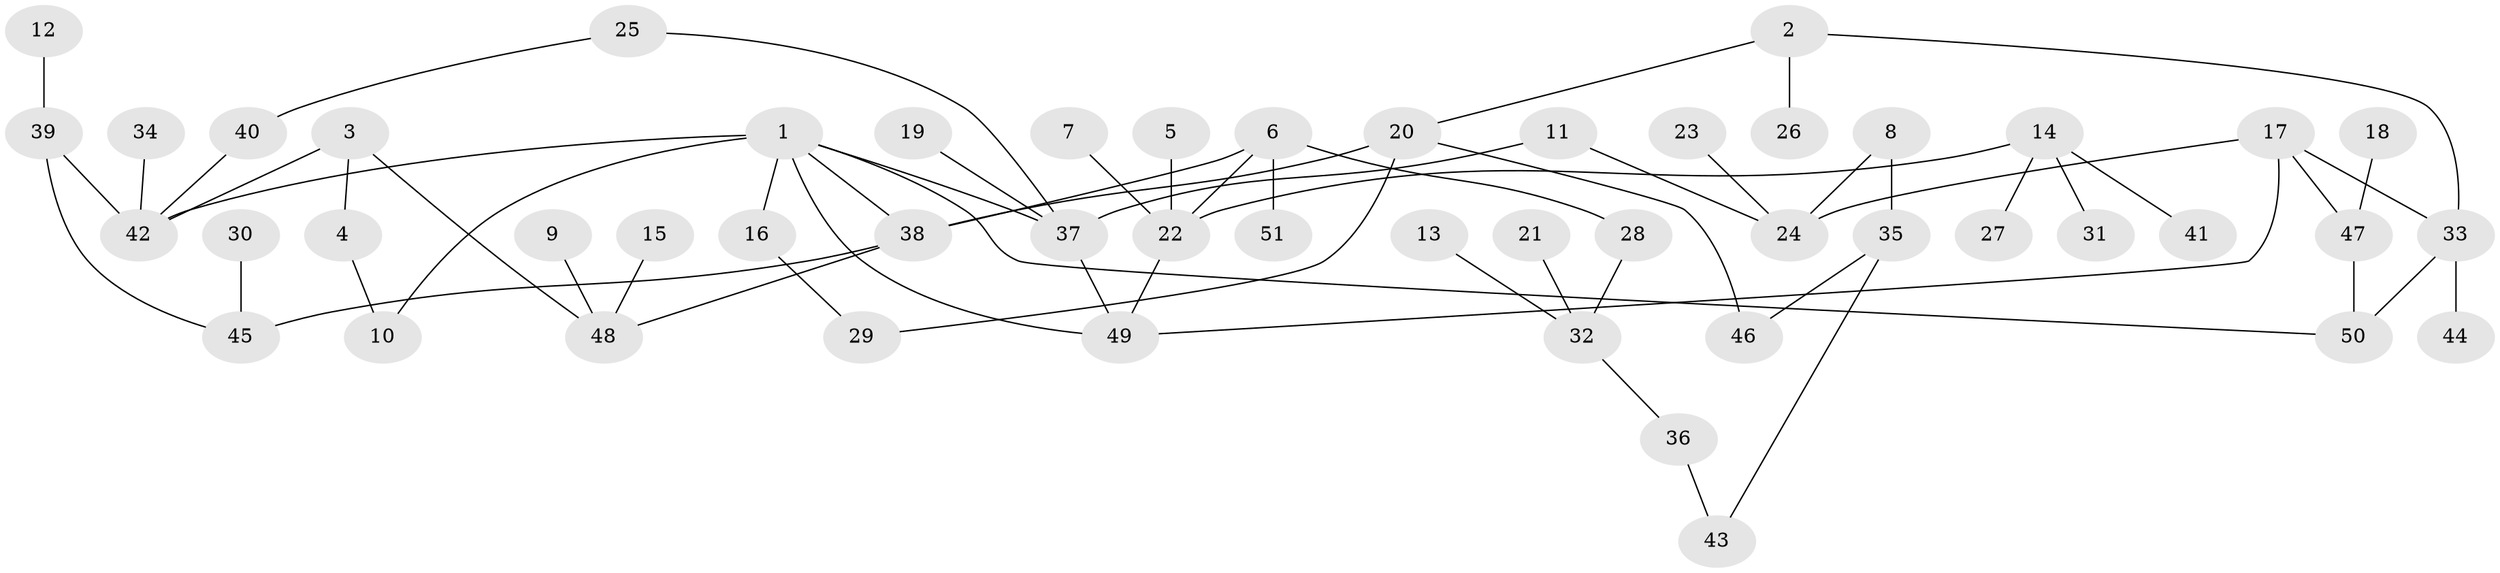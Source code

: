 // original degree distribution, {7: 0.00980392156862745, 3: 0.14705882352941177, 5: 0.0784313725490196, 4: 0.06862745098039216, 6: 0.0196078431372549, 1: 0.37254901960784315, 2: 0.30392156862745096}
// Generated by graph-tools (version 1.1) at 2025/25/03/09/25 03:25:28]
// undirected, 51 vertices, 63 edges
graph export_dot {
graph [start="1"]
  node [color=gray90,style=filled];
  1;
  2;
  3;
  4;
  5;
  6;
  7;
  8;
  9;
  10;
  11;
  12;
  13;
  14;
  15;
  16;
  17;
  18;
  19;
  20;
  21;
  22;
  23;
  24;
  25;
  26;
  27;
  28;
  29;
  30;
  31;
  32;
  33;
  34;
  35;
  36;
  37;
  38;
  39;
  40;
  41;
  42;
  43;
  44;
  45;
  46;
  47;
  48;
  49;
  50;
  51;
  1 -- 10 [weight=1.0];
  1 -- 16 [weight=1.0];
  1 -- 37 [weight=1.0];
  1 -- 38 [weight=1.0];
  1 -- 42 [weight=2.0];
  1 -- 49 [weight=1.0];
  1 -- 50 [weight=1.0];
  2 -- 20 [weight=1.0];
  2 -- 26 [weight=1.0];
  2 -- 33 [weight=1.0];
  3 -- 4 [weight=1.0];
  3 -- 42 [weight=1.0];
  3 -- 48 [weight=1.0];
  4 -- 10 [weight=1.0];
  5 -- 22 [weight=1.0];
  6 -- 22 [weight=1.0];
  6 -- 28 [weight=1.0];
  6 -- 38 [weight=1.0];
  6 -- 51 [weight=1.0];
  7 -- 22 [weight=1.0];
  8 -- 24 [weight=1.0];
  8 -- 35 [weight=1.0];
  9 -- 48 [weight=1.0];
  11 -- 24 [weight=1.0];
  11 -- 37 [weight=1.0];
  12 -- 39 [weight=1.0];
  13 -- 32 [weight=1.0];
  14 -- 22 [weight=1.0];
  14 -- 27 [weight=1.0];
  14 -- 31 [weight=1.0];
  14 -- 41 [weight=1.0];
  15 -- 48 [weight=1.0];
  16 -- 29 [weight=1.0];
  17 -- 24 [weight=1.0];
  17 -- 33 [weight=1.0];
  17 -- 47 [weight=1.0];
  17 -- 49 [weight=1.0];
  18 -- 47 [weight=1.0];
  19 -- 37 [weight=1.0];
  20 -- 29 [weight=1.0];
  20 -- 38 [weight=1.0];
  20 -- 46 [weight=1.0];
  21 -- 32 [weight=1.0];
  22 -- 49 [weight=1.0];
  23 -- 24 [weight=1.0];
  25 -- 37 [weight=1.0];
  25 -- 40 [weight=1.0];
  28 -- 32 [weight=1.0];
  30 -- 45 [weight=1.0];
  32 -- 36 [weight=1.0];
  33 -- 44 [weight=1.0];
  33 -- 50 [weight=1.0];
  34 -- 42 [weight=1.0];
  35 -- 43 [weight=1.0];
  35 -- 46 [weight=1.0];
  36 -- 43 [weight=1.0];
  37 -- 49 [weight=1.0];
  38 -- 45 [weight=1.0];
  38 -- 48 [weight=1.0];
  39 -- 42 [weight=1.0];
  39 -- 45 [weight=1.0];
  40 -- 42 [weight=1.0];
  47 -- 50 [weight=1.0];
}

